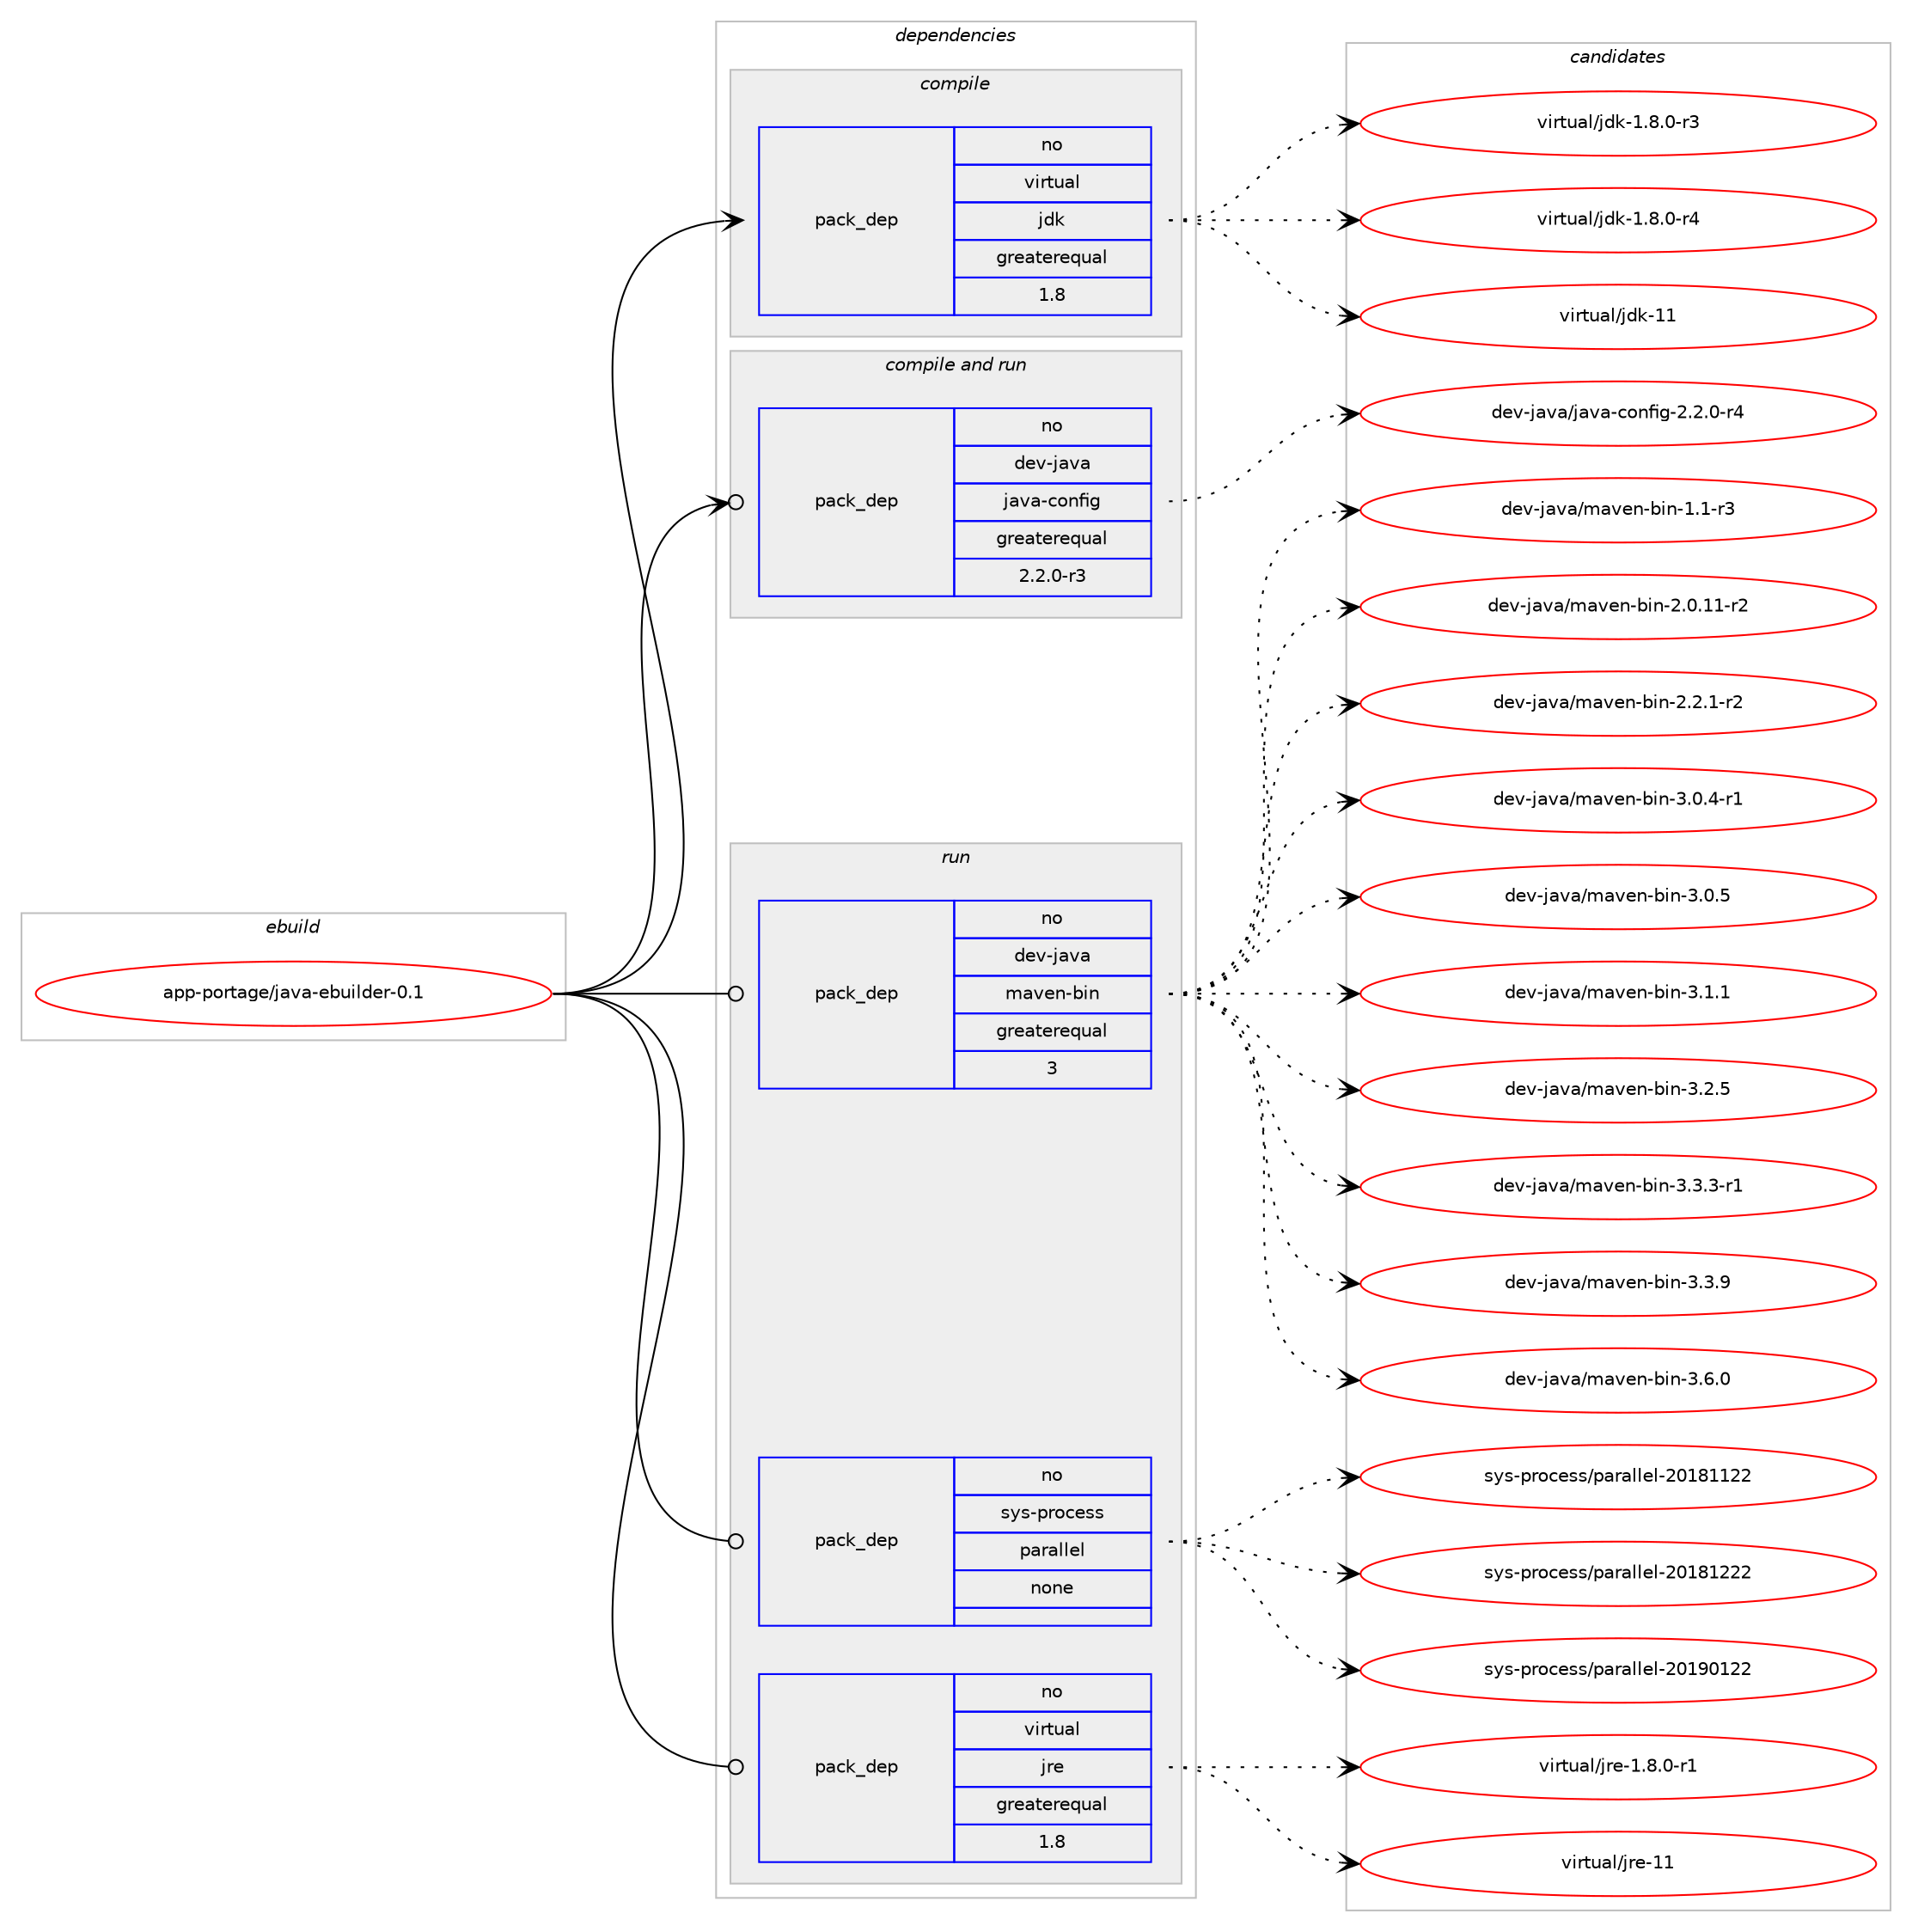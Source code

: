digraph prolog {

# *************
# Graph options
# *************

newrank=true;
concentrate=true;
compound=true;
graph [rankdir=LR,fontname=Helvetica,fontsize=10,ranksep=1.5];#, ranksep=2.5, nodesep=0.2];
edge  [arrowhead=vee];
node  [fontname=Helvetica,fontsize=10];

# **********
# The ebuild
# **********

subgraph cluster_leftcol {
color=gray;
rank=same;
label=<<i>ebuild</i>>;
id [label="app-portage/java-ebuilder-0.1", color=red, width=4, href="../app-portage/java-ebuilder-0.1.svg"];
}

# ****************
# The dependencies
# ****************

subgraph cluster_midcol {
color=gray;
label=<<i>dependencies</i>>;
subgraph cluster_compile {
fillcolor="#eeeeee";
style=filled;
label=<<i>compile</i>>;
subgraph pack931026 {
dependency1306379 [label=<<TABLE BORDER="0" CELLBORDER="1" CELLSPACING="0" CELLPADDING="4" WIDTH="220"><TR><TD ROWSPAN="6" CELLPADDING="30">pack_dep</TD></TR><TR><TD WIDTH="110">no</TD></TR><TR><TD>virtual</TD></TR><TR><TD>jdk</TD></TR><TR><TD>greaterequal</TD></TR><TR><TD>1.8</TD></TR></TABLE>>, shape=none, color=blue];
}
id:e -> dependency1306379:w [weight=20,style="solid",arrowhead="vee"];
}
subgraph cluster_compileandrun {
fillcolor="#eeeeee";
style=filled;
label=<<i>compile and run</i>>;
subgraph pack931027 {
dependency1306380 [label=<<TABLE BORDER="0" CELLBORDER="1" CELLSPACING="0" CELLPADDING="4" WIDTH="220"><TR><TD ROWSPAN="6" CELLPADDING="30">pack_dep</TD></TR><TR><TD WIDTH="110">no</TD></TR><TR><TD>dev-java</TD></TR><TR><TD>java-config</TD></TR><TR><TD>greaterequal</TD></TR><TR><TD>2.2.0-r3</TD></TR></TABLE>>, shape=none, color=blue];
}
id:e -> dependency1306380:w [weight=20,style="solid",arrowhead="odotvee"];
}
subgraph cluster_run {
fillcolor="#eeeeee";
style=filled;
label=<<i>run</i>>;
subgraph pack931028 {
dependency1306381 [label=<<TABLE BORDER="0" CELLBORDER="1" CELLSPACING="0" CELLPADDING="4" WIDTH="220"><TR><TD ROWSPAN="6" CELLPADDING="30">pack_dep</TD></TR><TR><TD WIDTH="110">no</TD></TR><TR><TD>dev-java</TD></TR><TR><TD>maven-bin</TD></TR><TR><TD>greaterequal</TD></TR><TR><TD>3</TD></TR></TABLE>>, shape=none, color=blue];
}
id:e -> dependency1306381:w [weight=20,style="solid",arrowhead="odot"];
subgraph pack931029 {
dependency1306382 [label=<<TABLE BORDER="0" CELLBORDER="1" CELLSPACING="0" CELLPADDING="4" WIDTH="220"><TR><TD ROWSPAN="6" CELLPADDING="30">pack_dep</TD></TR><TR><TD WIDTH="110">no</TD></TR><TR><TD>sys-process</TD></TR><TR><TD>parallel</TD></TR><TR><TD>none</TD></TR><TR><TD></TD></TR></TABLE>>, shape=none, color=blue];
}
id:e -> dependency1306382:w [weight=20,style="solid",arrowhead="odot"];
subgraph pack931030 {
dependency1306383 [label=<<TABLE BORDER="0" CELLBORDER="1" CELLSPACING="0" CELLPADDING="4" WIDTH="220"><TR><TD ROWSPAN="6" CELLPADDING="30">pack_dep</TD></TR><TR><TD WIDTH="110">no</TD></TR><TR><TD>virtual</TD></TR><TR><TD>jre</TD></TR><TR><TD>greaterequal</TD></TR><TR><TD>1.8</TD></TR></TABLE>>, shape=none, color=blue];
}
id:e -> dependency1306383:w [weight=20,style="solid",arrowhead="odot"];
}
}

# **************
# The candidates
# **************

subgraph cluster_choices {
rank=same;
color=gray;
label=<<i>candidates</i>>;

subgraph choice931026 {
color=black;
nodesep=1;
choice11810511411611797108471061001074549465646484511451 [label="virtual/jdk-1.8.0-r3", color=red, width=4,href="../virtual/jdk-1.8.0-r3.svg"];
choice11810511411611797108471061001074549465646484511452 [label="virtual/jdk-1.8.0-r4", color=red, width=4,href="../virtual/jdk-1.8.0-r4.svg"];
choice1181051141161179710847106100107454949 [label="virtual/jdk-11", color=red, width=4,href="../virtual/jdk-11.svg"];
dependency1306379:e -> choice11810511411611797108471061001074549465646484511451:w [style=dotted,weight="100"];
dependency1306379:e -> choice11810511411611797108471061001074549465646484511452:w [style=dotted,weight="100"];
dependency1306379:e -> choice1181051141161179710847106100107454949:w [style=dotted,weight="100"];
}
subgraph choice931027 {
color=black;
nodesep=1;
choice10010111845106971189747106971189745991111101021051034550465046484511452 [label="dev-java/java-config-2.2.0-r4", color=red, width=4,href="../dev-java/java-config-2.2.0-r4.svg"];
dependency1306380:e -> choice10010111845106971189747106971189745991111101021051034550465046484511452:w [style=dotted,weight="100"];
}
subgraph choice931028 {
color=black;
nodesep=1;
choice10010111845106971189747109971181011104598105110454946494511451 [label="dev-java/maven-bin-1.1-r3", color=red, width=4,href="../dev-java/maven-bin-1.1-r3.svg"];
choice10010111845106971189747109971181011104598105110455046484649494511450 [label="dev-java/maven-bin-2.0.11-r2", color=red, width=4,href="../dev-java/maven-bin-2.0.11-r2.svg"];
choice100101118451069711897471099711810111045981051104550465046494511450 [label="dev-java/maven-bin-2.2.1-r2", color=red, width=4,href="../dev-java/maven-bin-2.2.1-r2.svg"];
choice100101118451069711897471099711810111045981051104551464846524511449 [label="dev-java/maven-bin-3.0.4-r1", color=red, width=4,href="../dev-java/maven-bin-3.0.4-r1.svg"];
choice10010111845106971189747109971181011104598105110455146484653 [label="dev-java/maven-bin-3.0.5", color=red, width=4,href="../dev-java/maven-bin-3.0.5.svg"];
choice10010111845106971189747109971181011104598105110455146494649 [label="dev-java/maven-bin-3.1.1", color=red, width=4,href="../dev-java/maven-bin-3.1.1.svg"];
choice10010111845106971189747109971181011104598105110455146504653 [label="dev-java/maven-bin-3.2.5", color=red, width=4,href="../dev-java/maven-bin-3.2.5.svg"];
choice100101118451069711897471099711810111045981051104551465146514511449 [label="dev-java/maven-bin-3.3.3-r1", color=red, width=4,href="../dev-java/maven-bin-3.3.3-r1.svg"];
choice10010111845106971189747109971181011104598105110455146514657 [label="dev-java/maven-bin-3.3.9", color=red, width=4,href="../dev-java/maven-bin-3.3.9.svg"];
choice10010111845106971189747109971181011104598105110455146544648 [label="dev-java/maven-bin-3.6.0", color=red, width=4,href="../dev-java/maven-bin-3.6.0.svg"];
dependency1306381:e -> choice10010111845106971189747109971181011104598105110454946494511451:w [style=dotted,weight="100"];
dependency1306381:e -> choice10010111845106971189747109971181011104598105110455046484649494511450:w [style=dotted,weight="100"];
dependency1306381:e -> choice100101118451069711897471099711810111045981051104550465046494511450:w [style=dotted,weight="100"];
dependency1306381:e -> choice100101118451069711897471099711810111045981051104551464846524511449:w [style=dotted,weight="100"];
dependency1306381:e -> choice10010111845106971189747109971181011104598105110455146484653:w [style=dotted,weight="100"];
dependency1306381:e -> choice10010111845106971189747109971181011104598105110455146494649:w [style=dotted,weight="100"];
dependency1306381:e -> choice10010111845106971189747109971181011104598105110455146504653:w [style=dotted,weight="100"];
dependency1306381:e -> choice100101118451069711897471099711810111045981051104551465146514511449:w [style=dotted,weight="100"];
dependency1306381:e -> choice10010111845106971189747109971181011104598105110455146514657:w [style=dotted,weight="100"];
dependency1306381:e -> choice10010111845106971189747109971181011104598105110455146544648:w [style=dotted,weight="100"];
}
subgraph choice931029 {
color=black;
nodesep=1;
choice1151211154511211411199101115115471129711497108108101108455048495649495050 [label="sys-process/parallel-20181122", color=red, width=4,href="../sys-process/parallel-20181122.svg"];
choice1151211154511211411199101115115471129711497108108101108455048495649505050 [label="sys-process/parallel-20181222", color=red, width=4,href="../sys-process/parallel-20181222.svg"];
choice1151211154511211411199101115115471129711497108108101108455048495748495050 [label="sys-process/parallel-20190122", color=red, width=4,href="../sys-process/parallel-20190122.svg"];
dependency1306382:e -> choice1151211154511211411199101115115471129711497108108101108455048495649495050:w [style=dotted,weight="100"];
dependency1306382:e -> choice1151211154511211411199101115115471129711497108108101108455048495649505050:w [style=dotted,weight="100"];
dependency1306382:e -> choice1151211154511211411199101115115471129711497108108101108455048495748495050:w [style=dotted,weight="100"];
}
subgraph choice931030 {
color=black;
nodesep=1;
choice11810511411611797108471061141014549465646484511449 [label="virtual/jre-1.8.0-r1", color=red, width=4,href="../virtual/jre-1.8.0-r1.svg"];
choice1181051141161179710847106114101454949 [label="virtual/jre-11", color=red, width=4,href="../virtual/jre-11.svg"];
dependency1306383:e -> choice11810511411611797108471061141014549465646484511449:w [style=dotted,weight="100"];
dependency1306383:e -> choice1181051141161179710847106114101454949:w [style=dotted,weight="100"];
}
}

}
